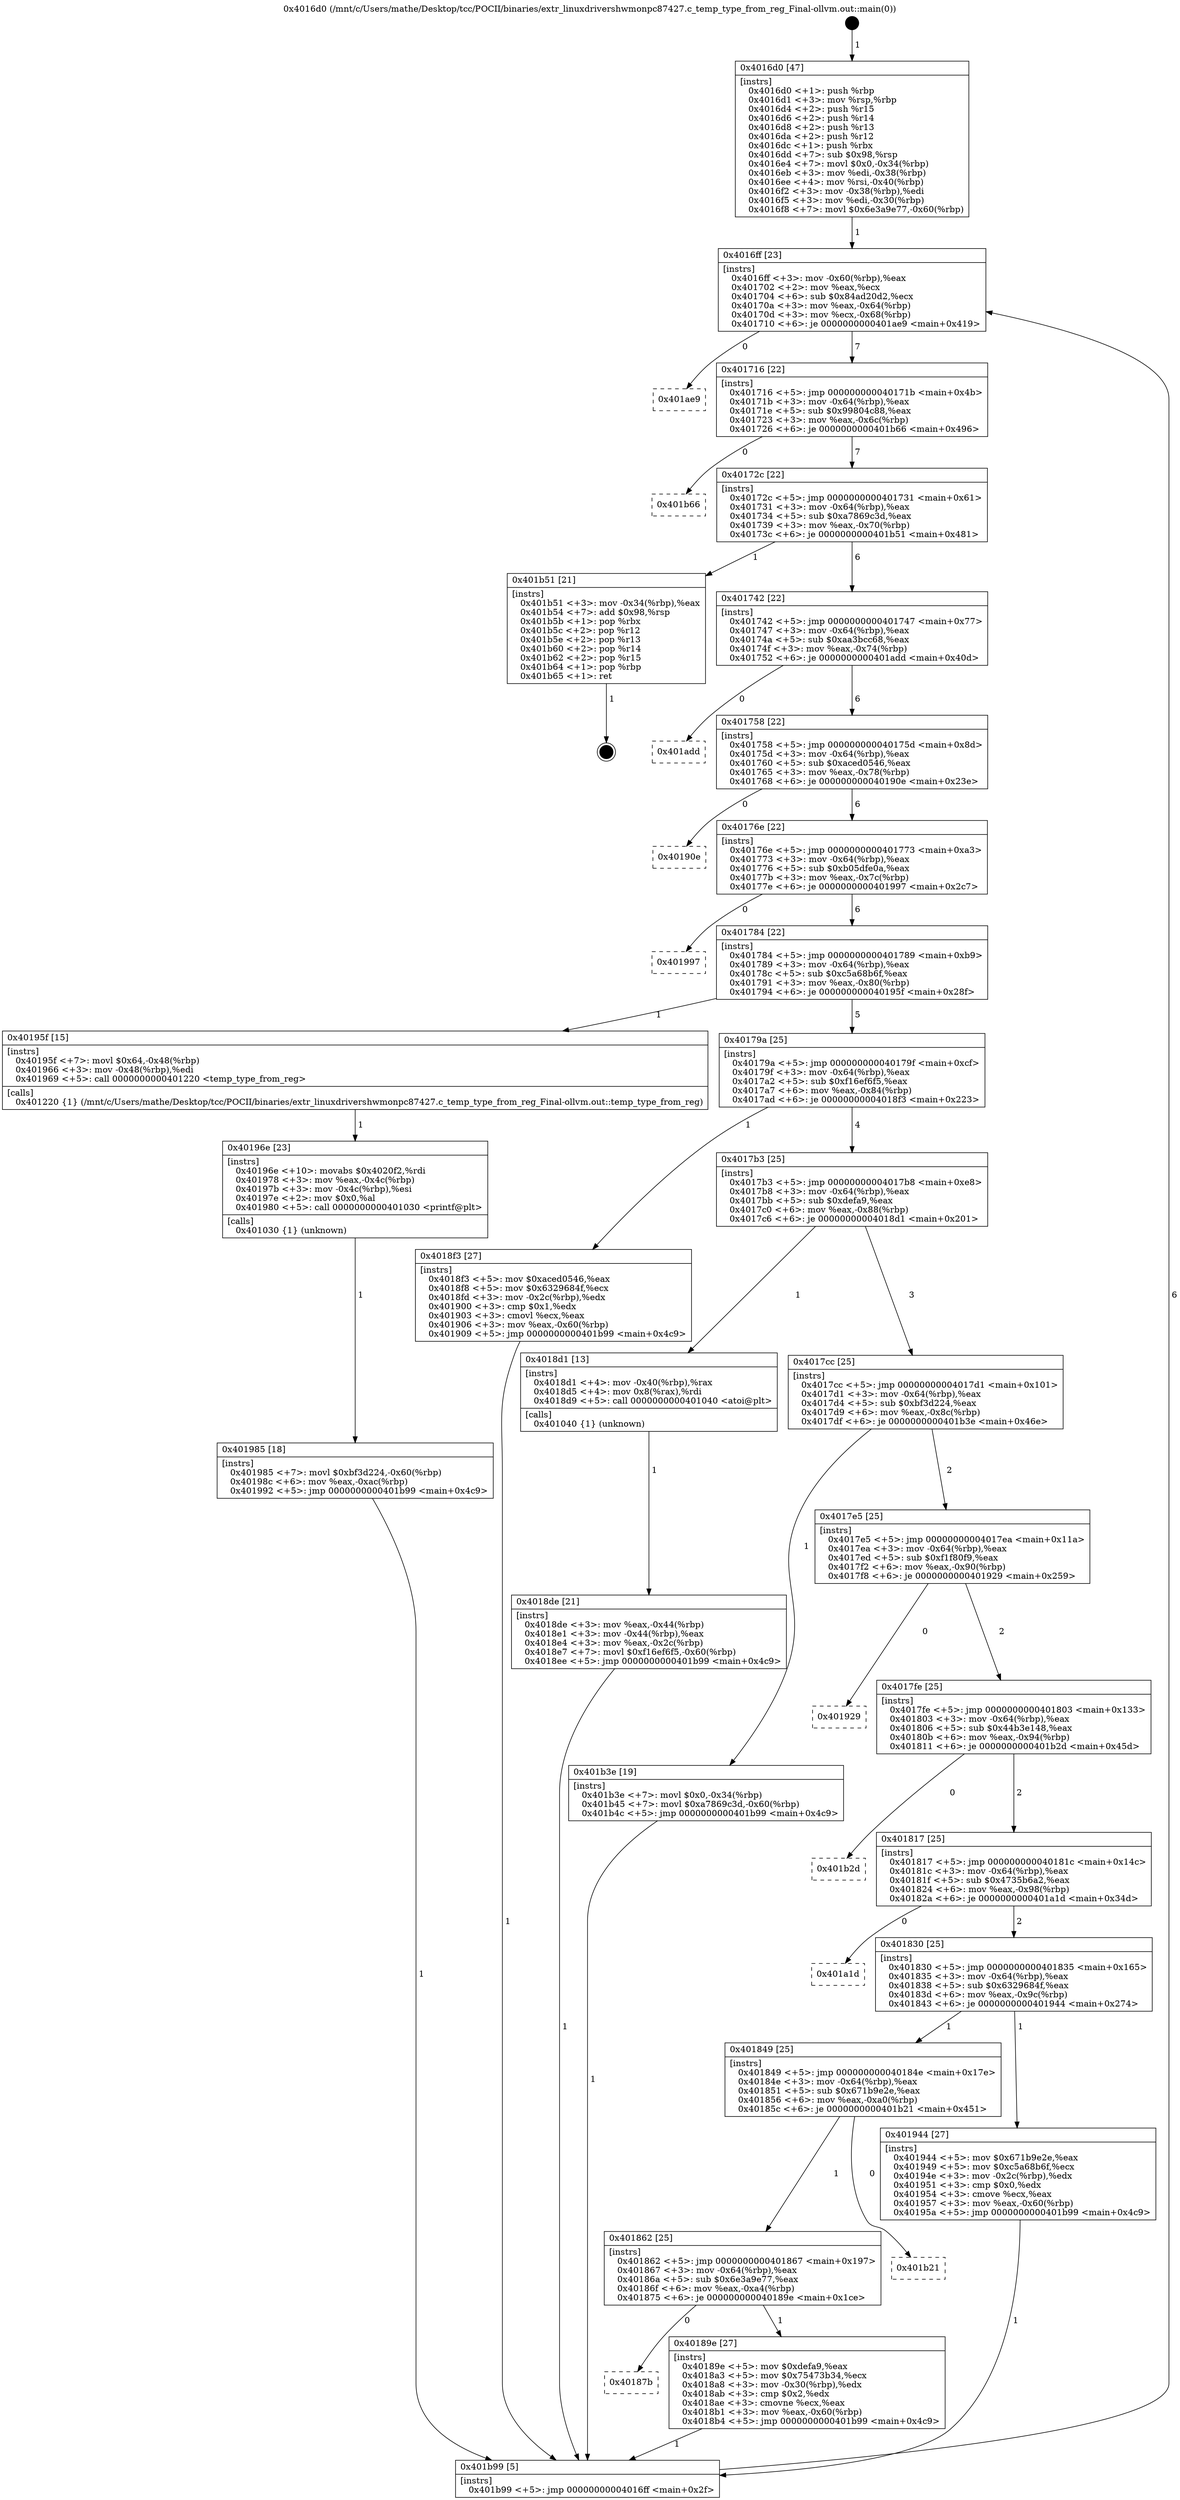 digraph "0x4016d0" {
  label = "0x4016d0 (/mnt/c/Users/mathe/Desktop/tcc/POCII/binaries/extr_linuxdrivershwmonpc87427.c_temp_type_from_reg_Final-ollvm.out::main(0))"
  labelloc = "t"
  node[shape=record]

  Entry [label="",width=0.3,height=0.3,shape=circle,fillcolor=black,style=filled]
  "0x4016ff" [label="{
     0x4016ff [23]\l
     | [instrs]\l
     &nbsp;&nbsp;0x4016ff \<+3\>: mov -0x60(%rbp),%eax\l
     &nbsp;&nbsp;0x401702 \<+2\>: mov %eax,%ecx\l
     &nbsp;&nbsp;0x401704 \<+6\>: sub $0x84ad20d2,%ecx\l
     &nbsp;&nbsp;0x40170a \<+3\>: mov %eax,-0x64(%rbp)\l
     &nbsp;&nbsp;0x40170d \<+3\>: mov %ecx,-0x68(%rbp)\l
     &nbsp;&nbsp;0x401710 \<+6\>: je 0000000000401ae9 \<main+0x419\>\l
  }"]
  "0x401ae9" [label="{
     0x401ae9\l
  }", style=dashed]
  "0x401716" [label="{
     0x401716 [22]\l
     | [instrs]\l
     &nbsp;&nbsp;0x401716 \<+5\>: jmp 000000000040171b \<main+0x4b\>\l
     &nbsp;&nbsp;0x40171b \<+3\>: mov -0x64(%rbp),%eax\l
     &nbsp;&nbsp;0x40171e \<+5\>: sub $0x99804c88,%eax\l
     &nbsp;&nbsp;0x401723 \<+3\>: mov %eax,-0x6c(%rbp)\l
     &nbsp;&nbsp;0x401726 \<+6\>: je 0000000000401b66 \<main+0x496\>\l
  }"]
  Exit [label="",width=0.3,height=0.3,shape=circle,fillcolor=black,style=filled,peripheries=2]
  "0x401b66" [label="{
     0x401b66\l
  }", style=dashed]
  "0x40172c" [label="{
     0x40172c [22]\l
     | [instrs]\l
     &nbsp;&nbsp;0x40172c \<+5\>: jmp 0000000000401731 \<main+0x61\>\l
     &nbsp;&nbsp;0x401731 \<+3\>: mov -0x64(%rbp),%eax\l
     &nbsp;&nbsp;0x401734 \<+5\>: sub $0xa7869c3d,%eax\l
     &nbsp;&nbsp;0x401739 \<+3\>: mov %eax,-0x70(%rbp)\l
     &nbsp;&nbsp;0x40173c \<+6\>: je 0000000000401b51 \<main+0x481\>\l
  }"]
  "0x401985" [label="{
     0x401985 [18]\l
     | [instrs]\l
     &nbsp;&nbsp;0x401985 \<+7\>: movl $0xbf3d224,-0x60(%rbp)\l
     &nbsp;&nbsp;0x40198c \<+6\>: mov %eax,-0xac(%rbp)\l
     &nbsp;&nbsp;0x401992 \<+5\>: jmp 0000000000401b99 \<main+0x4c9\>\l
  }"]
  "0x401b51" [label="{
     0x401b51 [21]\l
     | [instrs]\l
     &nbsp;&nbsp;0x401b51 \<+3\>: mov -0x34(%rbp),%eax\l
     &nbsp;&nbsp;0x401b54 \<+7\>: add $0x98,%rsp\l
     &nbsp;&nbsp;0x401b5b \<+1\>: pop %rbx\l
     &nbsp;&nbsp;0x401b5c \<+2\>: pop %r12\l
     &nbsp;&nbsp;0x401b5e \<+2\>: pop %r13\l
     &nbsp;&nbsp;0x401b60 \<+2\>: pop %r14\l
     &nbsp;&nbsp;0x401b62 \<+2\>: pop %r15\l
     &nbsp;&nbsp;0x401b64 \<+1\>: pop %rbp\l
     &nbsp;&nbsp;0x401b65 \<+1\>: ret\l
  }"]
  "0x401742" [label="{
     0x401742 [22]\l
     | [instrs]\l
     &nbsp;&nbsp;0x401742 \<+5\>: jmp 0000000000401747 \<main+0x77\>\l
     &nbsp;&nbsp;0x401747 \<+3\>: mov -0x64(%rbp),%eax\l
     &nbsp;&nbsp;0x40174a \<+5\>: sub $0xaa3bcc68,%eax\l
     &nbsp;&nbsp;0x40174f \<+3\>: mov %eax,-0x74(%rbp)\l
     &nbsp;&nbsp;0x401752 \<+6\>: je 0000000000401add \<main+0x40d\>\l
  }"]
  "0x40196e" [label="{
     0x40196e [23]\l
     | [instrs]\l
     &nbsp;&nbsp;0x40196e \<+10\>: movabs $0x4020f2,%rdi\l
     &nbsp;&nbsp;0x401978 \<+3\>: mov %eax,-0x4c(%rbp)\l
     &nbsp;&nbsp;0x40197b \<+3\>: mov -0x4c(%rbp),%esi\l
     &nbsp;&nbsp;0x40197e \<+2\>: mov $0x0,%al\l
     &nbsp;&nbsp;0x401980 \<+5\>: call 0000000000401030 \<printf@plt\>\l
     | [calls]\l
     &nbsp;&nbsp;0x401030 \{1\} (unknown)\l
  }"]
  "0x401add" [label="{
     0x401add\l
  }", style=dashed]
  "0x401758" [label="{
     0x401758 [22]\l
     | [instrs]\l
     &nbsp;&nbsp;0x401758 \<+5\>: jmp 000000000040175d \<main+0x8d\>\l
     &nbsp;&nbsp;0x40175d \<+3\>: mov -0x64(%rbp),%eax\l
     &nbsp;&nbsp;0x401760 \<+5\>: sub $0xaced0546,%eax\l
     &nbsp;&nbsp;0x401765 \<+3\>: mov %eax,-0x78(%rbp)\l
     &nbsp;&nbsp;0x401768 \<+6\>: je 000000000040190e \<main+0x23e\>\l
  }"]
  "0x4018de" [label="{
     0x4018de [21]\l
     | [instrs]\l
     &nbsp;&nbsp;0x4018de \<+3\>: mov %eax,-0x44(%rbp)\l
     &nbsp;&nbsp;0x4018e1 \<+3\>: mov -0x44(%rbp),%eax\l
     &nbsp;&nbsp;0x4018e4 \<+3\>: mov %eax,-0x2c(%rbp)\l
     &nbsp;&nbsp;0x4018e7 \<+7\>: movl $0xf16ef6f5,-0x60(%rbp)\l
     &nbsp;&nbsp;0x4018ee \<+5\>: jmp 0000000000401b99 \<main+0x4c9\>\l
  }"]
  "0x40190e" [label="{
     0x40190e\l
  }", style=dashed]
  "0x40176e" [label="{
     0x40176e [22]\l
     | [instrs]\l
     &nbsp;&nbsp;0x40176e \<+5\>: jmp 0000000000401773 \<main+0xa3\>\l
     &nbsp;&nbsp;0x401773 \<+3\>: mov -0x64(%rbp),%eax\l
     &nbsp;&nbsp;0x401776 \<+5\>: sub $0xb05dfe0a,%eax\l
     &nbsp;&nbsp;0x40177b \<+3\>: mov %eax,-0x7c(%rbp)\l
     &nbsp;&nbsp;0x40177e \<+6\>: je 0000000000401997 \<main+0x2c7\>\l
  }"]
  "0x4016d0" [label="{
     0x4016d0 [47]\l
     | [instrs]\l
     &nbsp;&nbsp;0x4016d0 \<+1\>: push %rbp\l
     &nbsp;&nbsp;0x4016d1 \<+3\>: mov %rsp,%rbp\l
     &nbsp;&nbsp;0x4016d4 \<+2\>: push %r15\l
     &nbsp;&nbsp;0x4016d6 \<+2\>: push %r14\l
     &nbsp;&nbsp;0x4016d8 \<+2\>: push %r13\l
     &nbsp;&nbsp;0x4016da \<+2\>: push %r12\l
     &nbsp;&nbsp;0x4016dc \<+1\>: push %rbx\l
     &nbsp;&nbsp;0x4016dd \<+7\>: sub $0x98,%rsp\l
     &nbsp;&nbsp;0x4016e4 \<+7\>: movl $0x0,-0x34(%rbp)\l
     &nbsp;&nbsp;0x4016eb \<+3\>: mov %edi,-0x38(%rbp)\l
     &nbsp;&nbsp;0x4016ee \<+4\>: mov %rsi,-0x40(%rbp)\l
     &nbsp;&nbsp;0x4016f2 \<+3\>: mov -0x38(%rbp),%edi\l
     &nbsp;&nbsp;0x4016f5 \<+3\>: mov %edi,-0x30(%rbp)\l
     &nbsp;&nbsp;0x4016f8 \<+7\>: movl $0x6e3a9e77,-0x60(%rbp)\l
  }"]
  "0x401997" [label="{
     0x401997\l
  }", style=dashed]
  "0x401784" [label="{
     0x401784 [22]\l
     | [instrs]\l
     &nbsp;&nbsp;0x401784 \<+5\>: jmp 0000000000401789 \<main+0xb9\>\l
     &nbsp;&nbsp;0x401789 \<+3\>: mov -0x64(%rbp),%eax\l
     &nbsp;&nbsp;0x40178c \<+5\>: sub $0xc5a68b6f,%eax\l
     &nbsp;&nbsp;0x401791 \<+3\>: mov %eax,-0x80(%rbp)\l
     &nbsp;&nbsp;0x401794 \<+6\>: je 000000000040195f \<main+0x28f\>\l
  }"]
  "0x401b99" [label="{
     0x401b99 [5]\l
     | [instrs]\l
     &nbsp;&nbsp;0x401b99 \<+5\>: jmp 00000000004016ff \<main+0x2f\>\l
  }"]
  "0x40195f" [label="{
     0x40195f [15]\l
     | [instrs]\l
     &nbsp;&nbsp;0x40195f \<+7\>: movl $0x64,-0x48(%rbp)\l
     &nbsp;&nbsp;0x401966 \<+3\>: mov -0x48(%rbp),%edi\l
     &nbsp;&nbsp;0x401969 \<+5\>: call 0000000000401220 \<temp_type_from_reg\>\l
     | [calls]\l
     &nbsp;&nbsp;0x401220 \{1\} (/mnt/c/Users/mathe/Desktop/tcc/POCII/binaries/extr_linuxdrivershwmonpc87427.c_temp_type_from_reg_Final-ollvm.out::temp_type_from_reg)\l
  }"]
  "0x40179a" [label="{
     0x40179a [25]\l
     | [instrs]\l
     &nbsp;&nbsp;0x40179a \<+5\>: jmp 000000000040179f \<main+0xcf\>\l
     &nbsp;&nbsp;0x40179f \<+3\>: mov -0x64(%rbp),%eax\l
     &nbsp;&nbsp;0x4017a2 \<+5\>: sub $0xf16ef6f5,%eax\l
     &nbsp;&nbsp;0x4017a7 \<+6\>: mov %eax,-0x84(%rbp)\l
     &nbsp;&nbsp;0x4017ad \<+6\>: je 00000000004018f3 \<main+0x223\>\l
  }"]
  "0x40187b" [label="{
     0x40187b\l
  }", style=dashed]
  "0x4018f3" [label="{
     0x4018f3 [27]\l
     | [instrs]\l
     &nbsp;&nbsp;0x4018f3 \<+5\>: mov $0xaced0546,%eax\l
     &nbsp;&nbsp;0x4018f8 \<+5\>: mov $0x6329684f,%ecx\l
     &nbsp;&nbsp;0x4018fd \<+3\>: mov -0x2c(%rbp),%edx\l
     &nbsp;&nbsp;0x401900 \<+3\>: cmp $0x1,%edx\l
     &nbsp;&nbsp;0x401903 \<+3\>: cmovl %ecx,%eax\l
     &nbsp;&nbsp;0x401906 \<+3\>: mov %eax,-0x60(%rbp)\l
     &nbsp;&nbsp;0x401909 \<+5\>: jmp 0000000000401b99 \<main+0x4c9\>\l
  }"]
  "0x4017b3" [label="{
     0x4017b3 [25]\l
     | [instrs]\l
     &nbsp;&nbsp;0x4017b3 \<+5\>: jmp 00000000004017b8 \<main+0xe8\>\l
     &nbsp;&nbsp;0x4017b8 \<+3\>: mov -0x64(%rbp),%eax\l
     &nbsp;&nbsp;0x4017bb \<+5\>: sub $0xdefa9,%eax\l
     &nbsp;&nbsp;0x4017c0 \<+6\>: mov %eax,-0x88(%rbp)\l
     &nbsp;&nbsp;0x4017c6 \<+6\>: je 00000000004018d1 \<main+0x201\>\l
  }"]
  "0x40189e" [label="{
     0x40189e [27]\l
     | [instrs]\l
     &nbsp;&nbsp;0x40189e \<+5\>: mov $0xdefa9,%eax\l
     &nbsp;&nbsp;0x4018a3 \<+5\>: mov $0x75473b34,%ecx\l
     &nbsp;&nbsp;0x4018a8 \<+3\>: mov -0x30(%rbp),%edx\l
     &nbsp;&nbsp;0x4018ab \<+3\>: cmp $0x2,%edx\l
     &nbsp;&nbsp;0x4018ae \<+3\>: cmovne %ecx,%eax\l
     &nbsp;&nbsp;0x4018b1 \<+3\>: mov %eax,-0x60(%rbp)\l
     &nbsp;&nbsp;0x4018b4 \<+5\>: jmp 0000000000401b99 \<main+0x4c9\>\l
  }"]
  "0x4018d1" [label="{
     0x4018d1 [13]\l
     | [instrs]\l
     &nbsp;&nbsp;0x4018d1 \<+4\>: mov -0x40(%rbp),%rax\l
     &nbsp;&nbsp;0x4018d5 \<+4\>: mov 0x8(%rax),%rdi\l
     &nbsp;&nbsp;0x4018d9 \<+5\>: call 0000000000401040 \<atoi@plt\>\l
     | [calls]\l
     &nbsp;&nbsp;0x401040 \{1\} (unknown)\l
  }"]
  "0x4017cc" [label="{
     0x4017cc [25]\l
     | [instrs]\l
     &nbsp;&nbsp;0x4017cc \<+5\>: jmp 00000000004017d1 \<main+0x101\>\l
     &nbsp;&nbsp;0x4017d1 \<+3\>: mov -0x64(%rbp),%eax\l
     &nbsp;&nbsp;0x4017d4 \<+5\>: sub $0xbf3d224,%eax\l
     &nbsp;&nbsp;0x4017d9 \<+6\>: mov %eax,-0x8c(%rbp)\l
     &nbsp;&nbsp;0x4017df \<+6\>: je 0000000000401b3e \<main+0x46e\>\l
  }"]
  "0x401862" [label="{
     0x401862 [25]\l
     | [instrs]\l
     &nbsp;&nbsp;0x401862 \<+5\>: jmp 0000000000401867 \<main+0x197\>\l
     &nbsp;&nbsp;0x401867 \<+3\>: mov -0x64(%rbp),%eax\l
     &nbsp;&nbsp;0x40186a \<+5\>: sub $0x6e3a9e77,%eax\l
     &nbsp;&nbsp;0x40186f \<+6\>: mov %eax,-0xa4(%rbp)\l
     &nbsp;&nbsp;0x401875 \<+6\>: je 000000000040189e \<main+0x1ce\>\l
  }"]
  "0x401b3e" [label="{
     0x401b3e [19]\l
     | [instrs]\l
     &nbsp;&nbsp;0x401b3e \<+7\>: movl $0x0,-0x34(%rbp)\l
     &nbsp;&nbsp;0x401b45 \<+7\>: movl $0xa7869c3d,-0x60(%rbp)\l
     &nbsp;&nbsp;0x401b4c \<+5\>: jmp 0000000000401b99 \<main+0x4c9\>\l
  }"]
  "0x4017e5" [label="{
     0x4017e5 [25]\l
     | [instrs]\l
     &nbsp;&nbsp;0x4017e5 \<+5\>: jmp 00000000004017ea \<main+0x11a\>\l
     &nbsp;&nbsp;0x4017ea \<+3\>: mov -0x64(%rbp),%eax\l
     &nbsp;&nbsp;0x4017ed \<+5\>: sub $0xf1f80f9,%eax\l
     &nbsp;&nbsp;0x4017f2 \<+6\>: mov %eax,-0x90(%rbp)\l
     &nbsp;&nbsp;0x4017f8 \<+6\>: je 0000000000401929 \<main+0x259\>\l
  }"]
  "0x401b21" [label="{
     0x401b21\l
  }", style=dashed]
  "0x401929" [label="{
     0x401929\l
  }", style=dashed]
  "0x4017fe" [label="{
     0x4017fe [25]\l
     | [instrs]\l
     &nbsp;&nbsp;0x4017fe \<+5\>: jmp 0000000000401803 \<main+0x133\>\l
     &nbsp;&nbsp;0x401803 \<+3\>: mov -0x64(%rbp),%eax\l
     &nbsp;&nbsp;0x401806 \<+5\>: sub $0x44b3e148,%eax\l
     &nbsp;&nbsp;0x40180b \<+6\>: mov %eax,-0x94(%rbp)\l
     &nbsp;&nbsp;0x401811 \<+6\>: je 0000000000401b2d \<main+0x45d\>\l
  }"]
  "0x401849" [label="{
     0x401849 [25]\l
     | [instrs]\l
     &nbsp;&nbsp;0x401849 \<+5\>: jmp 000000000040184e \<main+0x17e\>\l
     &nbsp;&nbsp;0x40184e \<+3\>: mov -0x64(%rbp),%eax\l
     &nbsp;&nbsp;0x401851 \<+5\>: sub $0x671b9e2e,%eax\l
     &nbsp;&nbsp;0x401856 \<+6\>: mov %eax,-0xa0(%rbp)\l
     &nbsp;&nbsp;0x40185c \<+6\>: je 0000000000401b21 \<main+0x451\>\l
  }"]
  "0x401b2d" [label="{
     0x401b2d\l
  }", style=dashed]
  "0x401817" [label="{
     0x401817 [25]\l
     | [instrs]\l
     &nbsp;&nbsp;0x401817 \<+5\>: jmp 000000000040181c \<main+0x14c\>\l
     &nbsp;&nbsp;0x40181c \<+3\>: mov -0x64(%rbp),%eax\l
     &nbsp;&nbsp;0x40181f \<+5\>: sub $0x4735b6a2,%eax\l
     &nbsp;&nbsp;0x401824 \<+6\>: mov %eax,-0x98(%rbp)\l
     &nbsp;&nbsp;0x40182a \<+6\>: je 0000000000401a1d \<main+0x34d\>\l
  }"]
  "0x401944" [label="{
     0x401944 [27]\l
     | [instrs]\l
     &nbsp;&nbsp;0x401944 \<+5\>: mov $0x671b9e2e,%eax\l
     &nbsp;&nbsp;0x401949 \<+5\>: mov $0xc5a68b6f,%ecx\l
     &nbsp;&nbsp;0x40194e \<+3\>: mov -0x2c(%rbp),%edx\l
     &nbsp;&nbsp;0x401951 \<+3\>: cmp $0x0,%edx\l
     &nbsp;&nbsp;0x401954 \<+3\>: cmove %ecx,%eax\l
     &nbsp;&nbsp;0x401957 \<+3\>: mov %eax,-0x60(%rbp)\l
     &nbsp;&nbsp;0x40195a \<+5\>: jmp 0000000000401b99 \<main+0x4c9\>\l
  }"]
  "0x401a1d" [label="{
     0x401a1d\l
  }", style=dashed]
  "0x401830" [label="{
     0x401830 [25]\l
     | [instrs]\l
     &nbsp;&nbsp;0x401830 \<+5\>: jmp 0000000000401835 \<main+0x165\>\l
     &nbsp;&nbsp;0x401835 \<+3\>: mov -0x64(%rbp),%eax\l
     &nbsp;&nbsp;0x401838 \<+5\>: sub $0x6329684f,%eax\l
     &nbsp;&nbsp;0x40183d \<+6\>: mov %eax,-0x9c(%rbp)\l
     &nbsp;&nbsp;0x401843 \<+6\>: je 0000000000401944 \<main+0x274\>\l
  }"]
  Entry -> "0x4016d0" [label=" 1"]
  "0x4016ff" -> "0x401ae9" [label=" 0"]
  "0x4016ff" -> "0x401716" [label=" 7"]
  "0x401b51" -> Exit [label=" 1"]
  "0x401716" -> "0x401b66" [label=" 0"]
  "0x401716" -> "0x40172c" [label=" 7"]
  "0x401b3e" -> "0x401b99" [label=" 1"]
  "0x40172c" -> "0x401b51" [label=" 1"]
  "0x40172c" -> "0x401742" [label=" 6"]
  "0x401985" -> "0x401b99" [label=" 1"]
  "0x401742" -> "0x401add" [label=" 0"]
  "0x401742" -> "0x401758" [label=" 6"]
  "0x40196e" -> "0x401985" [label=" 1"]
  "0x401758" -> "0x40190e" [label=" 0"]
  "0x401758" -> "0x40176e" [label=" 6"]
  "0x40195f" -> "0x40196e" [label=" 1"]
  "0x40176e" -> "0x401997" [label=" 0"]
  "0x40176e" -> "0x401784" [label=" 6"]
  "0x401944" -> "0x401b99" [label=" 1"]
  "0x401784" -> "0x40195f" [label=" 1"]
  "0x401784" -> "0x40179a" [label=" 5"]
  "0x4018f3" -> "0x401b99" [label=" 1"]
  "0x40179a" -> "0x4018f3" [label=" 1"]
  "0x40179a" -> "0x4017b3" [label=" 4"]
  "0x4018de" -> "0x401b99" [label=" 1"]
  "0x4017b3" -> "0x4018d1" [label=" 1"]
  "0x4017b3" -> "0x4017cc" [label=" 3"]
  "0x4018d1" -> "0x4018de" [label=" 1"]
  "0x4017cc" -> "0x401b3e" [label=" 1"]
  "0x4017cc" -> "0x4017e5" [label=" 2"]
  "0x4016d0" -> "0x4016ff" [label=" 1"]
  "0x4017e5" -> "0x401929" [label=" 0"]
  "0x4017e5" -> "0x4017fe" [label=" 2"]
  "0x40189e" -> "0x401b99" [label=" 1"]
  "0x4017fe" -> "0x401b2d" [label=" 0"]
  "0x4017fe" -> "0x401817" [label=" 2"]
  "0x401862" -> "0x40189e" [label=" 1"]
  "0x401817" -> "0x401a1d" [label=" 0"]
  "0x401817" -> "0x401830" [label=" 2"]
  "0x401b99" -> "0x4016ff" [label=" 6"]
  "0x401830" -> "0x401944" [label=" 1"]
  "0x401830" -> "0x401849" [label=" 1"]
  "0x401862" -> "0x40187b" [label=" 0"]
  "0x401849" -> "0x401b21" [label=" 0"]
  "0x401849" -> "0x401862" [label=" 1"]
}
